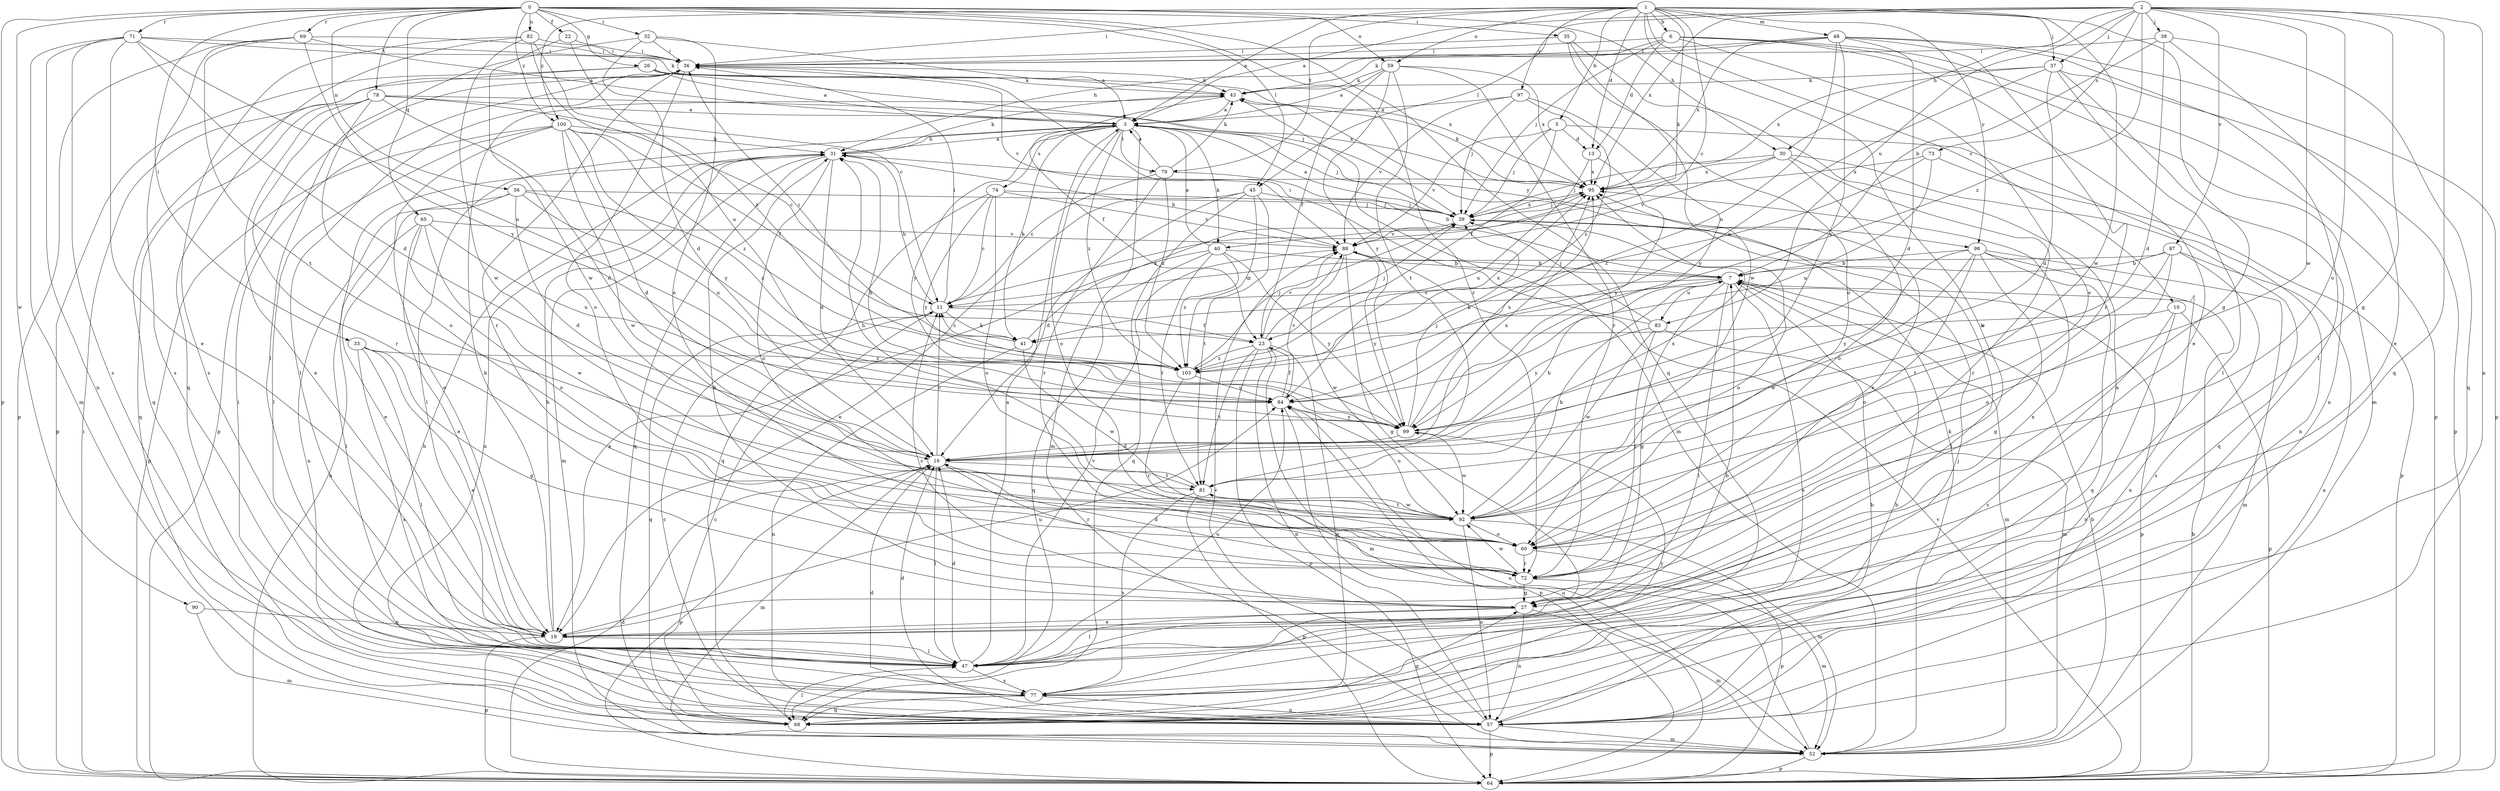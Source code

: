 strict digraph  {
0;
1;
2;
3;
5;
6;
7;
10;
11;
13;
16;
19;
22;
23;
26;
27;
30;
31;
32;
33;
35;
36;
37;
38;
39;
40;
41;
43;
45;
47;
48;
52;
56;
57;
59;
60;
64;
65;
68;
69;
71;
72;
73;
74;
77;
78;
79;
81;
82;
83;
84;
87;
88;
90;
92;
95;
97;
98;
99;
100;
103;
0 -> 22  [label=f];
0 -> 26  [label=g];
0 -> 30  [label=h];
0 -> 32  [label=i];
0 -> 33  [label=i];
0 -> 35  [label=i];
0 -> 45  [label=l];
0 -> 56  [label=n];
0 -> 59  [label=o];
0 -> 64  [label=p];
0 -> 65  [label=q];
0 -> 68  [label=q];
0 -> 69  [label=r];
0 -> 71  [label=r];
0 -> 72  [label=r];
0 -> 78  [label=t];
0 -> 82  [label=u];
0 -> 90  [label=w];
0 -> 100  [label=z];
1 -> 3  [label=a];
1 -> 5  [label=b];
1 -> 6  [label=b];
1 -> 10  [label=c];
1 -> 11  [label=c];
1 -> 13  [label=d];
1 -> 19  [label=e];
1 -> 27  [label=g];
1 -> 36  [label=i];
1 -> 37  [label=j];
1 -> 40  [label=k];
1 -> 48  [label=m];
1 -> 59  [label=o];
1 -> 79  [label=t];
1 -> 92  [label=w];
1 -> 97  [label=y];
1 -> 98  [label=y];
1 -> 100  [label=z];
2 -> 3  [label=a];
2 -> 27  [label=g];
2 -> 30  [label=h];
2 -> 37  [label=j];
2 -> 38  [label=j];
2 -> 45  [label=l];
2 -> 57  [label=n];
2 -> 60  [label=o];
2 -> 68  [label=q];
2 -> 73  [label=s];
2 -> 83  [label=u];
2 -> 87  [label=v];
2 -> 92  [label=w];
2 -> 95  [label=x];
2 -> 103  [label=z];
3 -> 31  [label=h];
3 -> 39  [label=j];
3 -> 40  [label=k];
3 -> 41  [label=k];
3 -> 47  [label=l];
3 -> 52  [label=m];
3 -> 60  [label=o];
3 -> 74  [label=s];
3 -> 79  [label=t];
3 -> 98  [label=y];
3 -> 99  [label=y];
3 -> 103  [label=z];
5 -> 13  [label=d];
5 -> 23  [label=f];
5 -> 39  [label=j];
5 -> 57  [label=n];
5 -> 88  [label=v];
6 -> 13  [label=d];
6 -> 19  [label=e];
6 -> 31  [label=h];
6 -> 36  [label=i];
6 -> 39  [label=j];
6 -> 52  [label=m];
6 -> 60  [label=o];
6 -> 64  [label=p];
7 -> 11  [label=c];
7 -> 27  [label=g];
7 -> 41  [label=k];
7 -> 47  [label=l];
7 -> 52  [label=m];
7 -> 64  [label=p];
7 -> 77  [label=s];
7 -> 83  [label=u];
10 -> 41  [label=k];
10 -> 57  [label=n];
10 -> 64  [label=p];
10 -> 77  [label=s];
11 -> 23  [label=f];
11 -> 31  [label=h];
11 -> 36  [label=i];
11 -> 41  [label=k];
11 -> 68  [label=q];
13 -> 84  [label=u];
13 -> 95  [label=x];
13 -> 99  [label=y];
16 -> 7  [label=b];
16 -> 11  [label=c];
16 -> 47  [label=l];
16 -> 52  [label=m];
16 -> 64  [label=p];
16 -> 72  [label=r];
16 -> 81  [label=t];
16 -> 95  [label=x];
19 -> 31  [label=h];
19 -> 43  [label=k];
19 -> 47  [label=l];
19 -> 64  [label=p];
19 -> 84  [label=u];
19 -> 95  [label=x];
22 -> 36  [label=i];
22 -> 92  [label=w];
22 -> 103  [label=z];
23 -> 39  [label=j];
23 -> 52  [label=m];
23 -> 57  [label=n];
23 -> 64  [label=p];
23 -> 68  [label=q];
23 -> 81  [label=t];
23 -> 88  [label=v];
23 -> 103  [label=z];
26 -> 3  [label=a];
26 -> 39  [label=j];
26 -> 43  [label=k];
26 -> 64  [label=p];
26 -> 68  [label=q];
26 -> 95  [label=x];
27 -> 11  [label=c];
27 -> 19  [label=e];
27 -> 31  [label=h];
27 -> 47  [label=l];
27 -> 52  [label=m];
27 -> 57  [label=n];
30 -> 39  [label=j];
30 -> 60  [label=o];
30 -> 68  [label=q];
30 -> 72  [label=r];
30 -> 88  [label=v];
30 -> 95  [label=x];
31 -> 3  [label=a];
31 -> 16  [label=d];
31 -> 43  [label=k];
31 -> 52  [label=m];
31 -> 57  [label=n];
31 -> 60  [label=o];
31 -> 68  [label=q];
31 -> 95  [label=x];
32 -> 3  [label=a];
32 -> 16  [label=d];
32 -> 36  [label=i];
32 -> 47  [label=l];
32 -> 60  [label=o];
33 -> 19  [label=e];
33 -> 27  [label=g];
33 -> 47  [label=l];
33 -> 77  [label=s];
33 -> 103  [label=z];
35 -> 36  [label=i];
35 -> 57  [label=n];
35 -> 60  [label=o];
35 -> 92  [label=w];
36 -> 43  [label=k];
36 -> 47  [label=l];
36 -> 60  [label=o];
36 -> 64  [label=p];
36 -> 72  [label=r];
36 -> 88  [label=v];
37 -> 16  [label=d];
37 -> 43  [label=k];
37 -> 47  [label=l];
37 -> 57  [label=n];
37 -> 64  [label=p];
37 -> 84  [label=u];
37 -> 95  [label=x];
38 -> 7  [label=b];
38 -> 16  [label=d];
38 -> 19  [label=e];
38 -> 36  [label=i];
38 -> 68  [label=q];
39 -> 3  [label=a];
39 -> 47  [label=l];
39 -> 60  [label=o];
39 -> 88  [label=v];
39 -> 95  [label=x];
40 -> 3  [label=a];
40 -> 7  [label=b];
40 -> 19  [label=e];
40 -> 68  [label=q];
40 -> 81  [label=t];
40 -> 99  [label=y];
40 -> 103  [label=z];
41 -> 11  [label=c];
41 -> 36  [label=i];
41 -> 57  [label=n];
41 -> 92  [label=w];
41 -> 95  [label=x];
43 -> 3  [label=a];
43 -> 23  [label=f];
43 -> 52  [label=m];
45 -> 16  [label=d];
45 -> 19  [label=e];
45 -> 39  [label=j];
45 -> 68  [label=q];
45 -> 81  [label=t];
45 -> 103  [label=z];
47 -> 3  [label=a];
47 -> 7  [label=b];
47 -> 16  [label=d];
47 -> 77  [label=s];
47 -> 84  [label=u];
47 -> 88  [label=v];
48 -> 16  [label=d];
48 -> 36  [label=i];
48 -> 43  [label=k];
48 -> 47  [label=l];
48 -> 64  [label=p];
48 -> 72  [label=r];
48 -> 84  [label=u];
48 -> 95  [label=x];
48 -> 99  [label=y];
52 -> 7  [label=b];
52 -> 43  [label=k];
52 -> 64  [label=p];
52 -> 84  [label=u];
56 -> 16  [label=d];
56 -> 19  [label=e];
56 -> 39  [label=j];
56 -> 57  [label=n];
56 -> 84  [label=u];
56 -> 103  [label=z];
57 -> 7  [label=b];
57 -> 11  [label=c];
57 -> 16  [label=d];
57 -> 31  [label=h];
57 -> 36  [label=i];
57 -> 52  [label=m];
57 -> 64  [label=p];
57 -> 88  [label=v];
59 -> 3  [label=a];
59 -> 23  [label=f];
59 -> 43  [label=k];
59 -> 72  [label=r];
59 -> 81  [label=t];
59 -> 95  [label=x];
59 -> 99  [label=y];
60 -> 64  [label=p];
60 -> 72  [label=r];
64 -> 7  [label=b];
64 -> 16  [label=d];
64 -> 31  [label=h];
64 -> 36  [label=i];
64 -> 84  [label=u];
64 -> 88  [label=v];
65 -> 19  [label=e];
65 -> 47  [label=l];
65 -> 60  [label=o];
65 -> 84  [label=u];
65 -> 88  [label=v];
65 -> 92  [label=w];
68 -> 7  [label=b];
68 -> 11  [label=c];
68 -> 27  [label=g];
68 -> 47  [label=l];
69 -> 3  [label=a];
69 -> 36  [label=i];
69 -> 64  [label=p];
69 -> 77  [label=s];
69 -> 81  [label=t];
69 -> 99  [label=y];
71 -> 16  [label=d];
71 -> 19  [label=e];
71 -> 36  [label=i];
71 -> 43  [label=k];
71 -> 52  [label=m];
71 -> 57  [label=n];
71 -> 77  [label=s];
71 -> 84  [label=u];
72 -> 16  [label=d];
72 -> 27  [label=g];
72 -> 52  [label=m];
72 -> 92  [label=w];
72 -> 95  [label=x];
73 -> 64  [label=p];
73 -> 84  [label=u];
73 -> 95  [label=x];
73 -> 103  [label=z];
74 -> 11  [label=c];
74 -> 39  [label=j];
74 -> 60  [label=o];
74 -> 68  [label=q];
74 -> 88  [label=v];
74 -> 99  [label=y];
77 -> 16  [label=d];
77 -> 39  [label=j];
77 -> 57  [label=n];
77 -> 68  [label=q];
77 -> 99  [label=y];
78 -> 3  [label=a];
78 -> 11  [label=c];
78 -> 16  [label=d];
78 -> 19  [label=e];
78 -> 60  [label=o];
78 -> 68  [label=q];
78 -> 72  [label=r];
78 -> 95  [label=x];
79 -> 3  [label=a];
79 -> 7  [label=b];
79 -> 11  [label=c];
79 -> 43  [label=k];
79 -> 72  [label=r];
79 -> 103  [label=z];
81 -> 31  [label=h];
81 -> 64  [label=p];
81 -> 77  [label=s];
81 -> 92  [label=w];
81 -> 95  [label=x];
82 -> 11  [label=c];
82 -> 36  [label=i];
82 -> 68  [label=q];
82 -> 77  [label=s];
82 -> 84  [label=u];
82 -> 92  [label=w];
83 -> 36  [label=i];
83 -> 39  [label=j];
83 -> 52  [label=m];
83 -> 72  [label=r];
83 -> 92  [label=w];
83 -> 99  [label=y];
84 -> 23  [label=f];
84 -> 64  [label=p];
84 -> 88  [label=v];
84 -> 99  [label=y];
87 -> 7  [label=b];
87 -> 11  [label=c];
87 -> 57  [label=n];
87 -> 60  [label=o];
87 -> 77  [label=s];
87 -> 81  [label=t];
88 -> 7  [label=b];
88 -> 27  [label=g];
88 -> 31  [label=h];
88 -> 92  [label=w];
88 -> 99  [label=y];
90 -> 19  [label=e];
90 -> 52  [label=m];
92 -> 7  [label=b];
92 -> 52  [label=m];
92 -> 57  [label=n];
92 -> 60  [label=o];
92 -> 81  [label=t];
92 -> 84  [label=u];
95 -> 39  [label=j];
95 -> 43  [label=k];
97 -> 3  [label=a];
97 -> 39  [label=j];
97 -> 88  [label=v];
97 -> 99  [label=y];
97 -> 103  [label=z];
98 -> 7  [label=b];
98 -> 27  [label=g];
98 -> 52  [label=m];
98 -> 57  [label=n];
98 -> 60  [label=o];
98 -> 68  [label=q];
98 -> 92  [label=w];
98 -> 99  [label=y];
99 -> 16  [label=d];
99 -> 31  [label=h];
99 -> 39  [label=j];
99 -> 92  [label=w];
99 -> 95  [label=x];
100 -> 16  [label=d];
100 -> 19  [label=e];
100 -> 23  [label=f];
100 -> 31  [label=h];
100 -> 47  [label=l];
100 -> 64  [label=p];
100 -> 92  [label=w];
100 -> 99  [label=y];
100 -> 103  [label=z];
103 -> 39  [label=j];
103 -> 72  [label=r];
103 -> 84  [label=u];
103 -> 95  [label=x];
}
